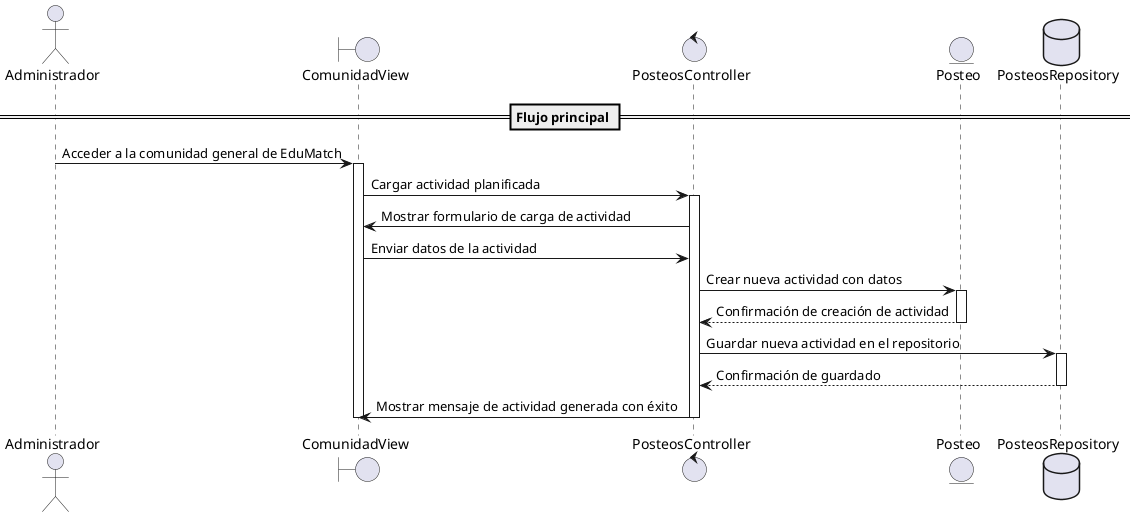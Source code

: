 @startuml
actor Administrador
boundary "ComunidadView" as View
control "PosteosController" as Controller
entity "Posteo" as Model
database "PosteosRepository" as Repository

== Flujo principal ==
Administrador -> View : Acceder a la comunidad general de EduMatch
activate View
View -> Controller : Cargar actividad planificada
activate Controller
Controller -> View : Mostrar formulario de carga de actividad
View -> Controller : Enviar datos de la actividad
Controller -> Model : Crear nueva actividad con datos
activate Model
Model --> Controller : Confirmación de creación de actividad
deactivate Model
Controller -> Repository : Guardar nueva actividad en el repositorio
activate Repository
Repository --> Controller : Confirmación de guardado
deactivate Repository
Controller -> View : Mostrar mensaje de actividad generada con éxito
deactivate Controller
deactivate View

@enduml
